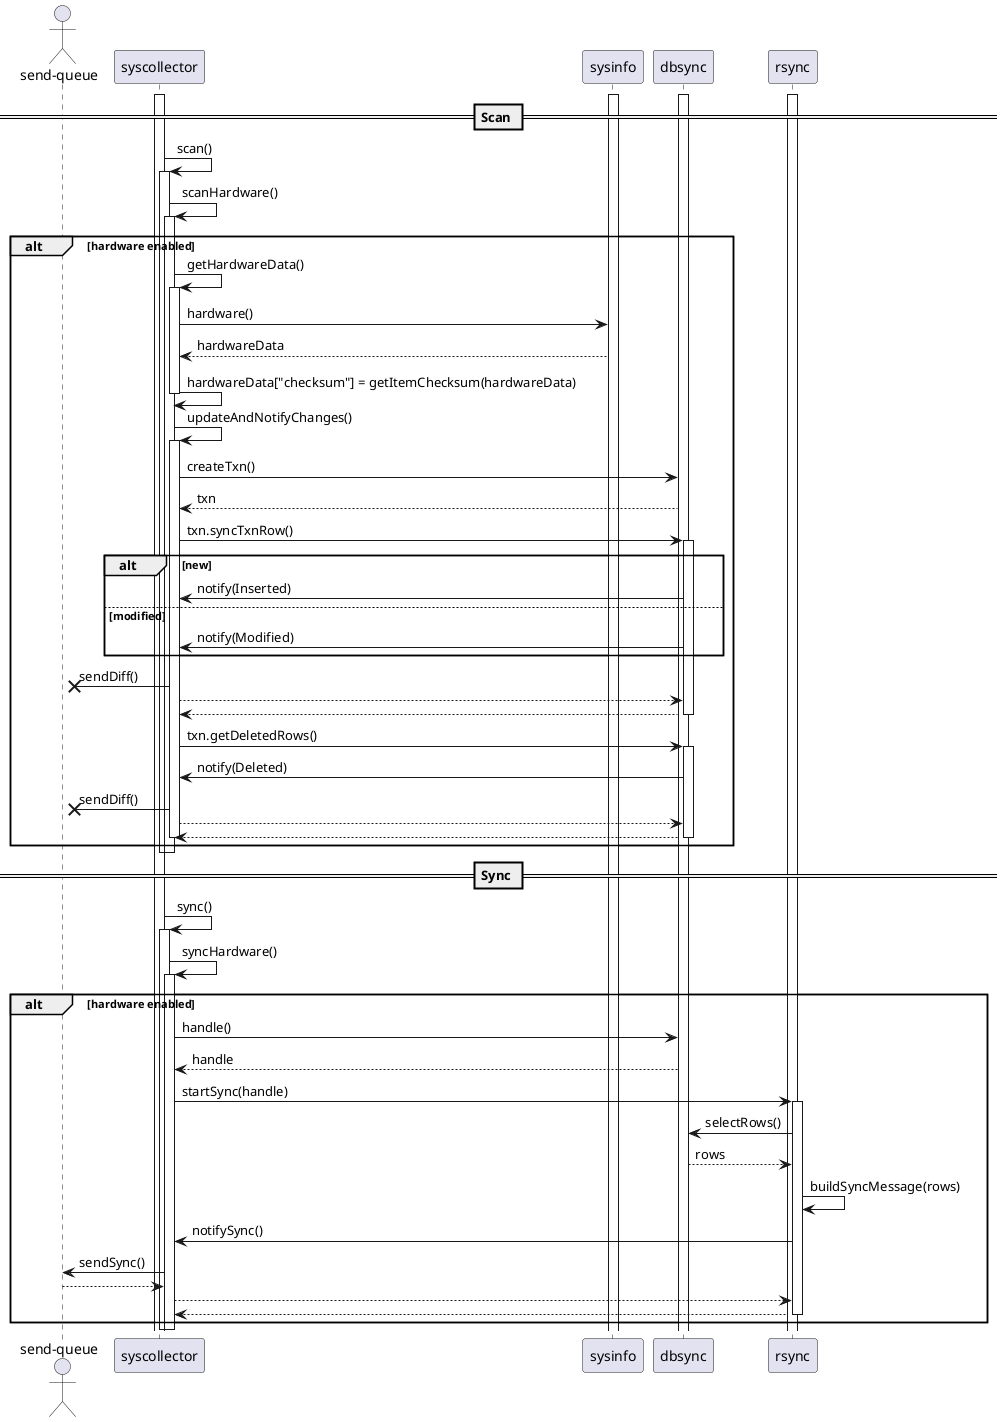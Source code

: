 @startuml hardware
actor "send-queue" as queue
participant syscollector as sysco
participant sysinfo
participant dbsync
participant rsync

activate dbsync
activate rsync
activate sysco
activate sysinfo
== Scan ==
sysco -> sysco++ : scan()
sysco -> sysco++ : scanHardware()
alt hardware enabled
    sysco -> sysco++ : getHardwareData()
        sysco -> sysinfo : hardware()
        sysco <-- sysinfo : hardwareData
        sysco -> sysco : hardwareData["checksum"] = getItemChecksum(hardwareData)
    sysco--
    sysco -> sysco++ : updateAndNotifyChanges()
        sysco -> dbsync : createTxn()
        sysco <-- dbsync : txn
        sysco -> dbsync++ : txn.syncTxnRow()
            alt new
                dbsync -> sysco : notify(Inserted)
            else modified
                dbsync -> sysco : notify(Modified)
            end
            sysco ->x queue : sendDiff()
            dbsync <-- sysco
            dbsync --> sysco
        dbsync--
        sysco -> dbsync++ : txn.getDeletedRows()
            dbsync -> sysco : notify(Deleted)
            sysco ->x queue : sendDiff()
            dbsync <-- sysco
            dbsync --> sysco
        dbsync--
    sysco--
end
sysco--
sysco--
== Sync ==
sysco -> sysco++ : sync()
sysco -> sysco++ : syncHardware()
    alt hardware enabled
        sysco -> dbsync : handle()
        sysco <-- dbsync : handle
        sysco -> rsync++ : startSync(handle)
            rsync -> dbsync : selectRows()
            dbsync --> rsync : rows
            rsync -> rsync : buildSyncMessage(rows)
            rsync -> sysco : notifySync()
            sysco -> queue : sendSync()
            sysco <-- queue
            sysco --> rsync
            rsync --> sysco
        rsync--
    end
sysco--
sysco--

@enduml

